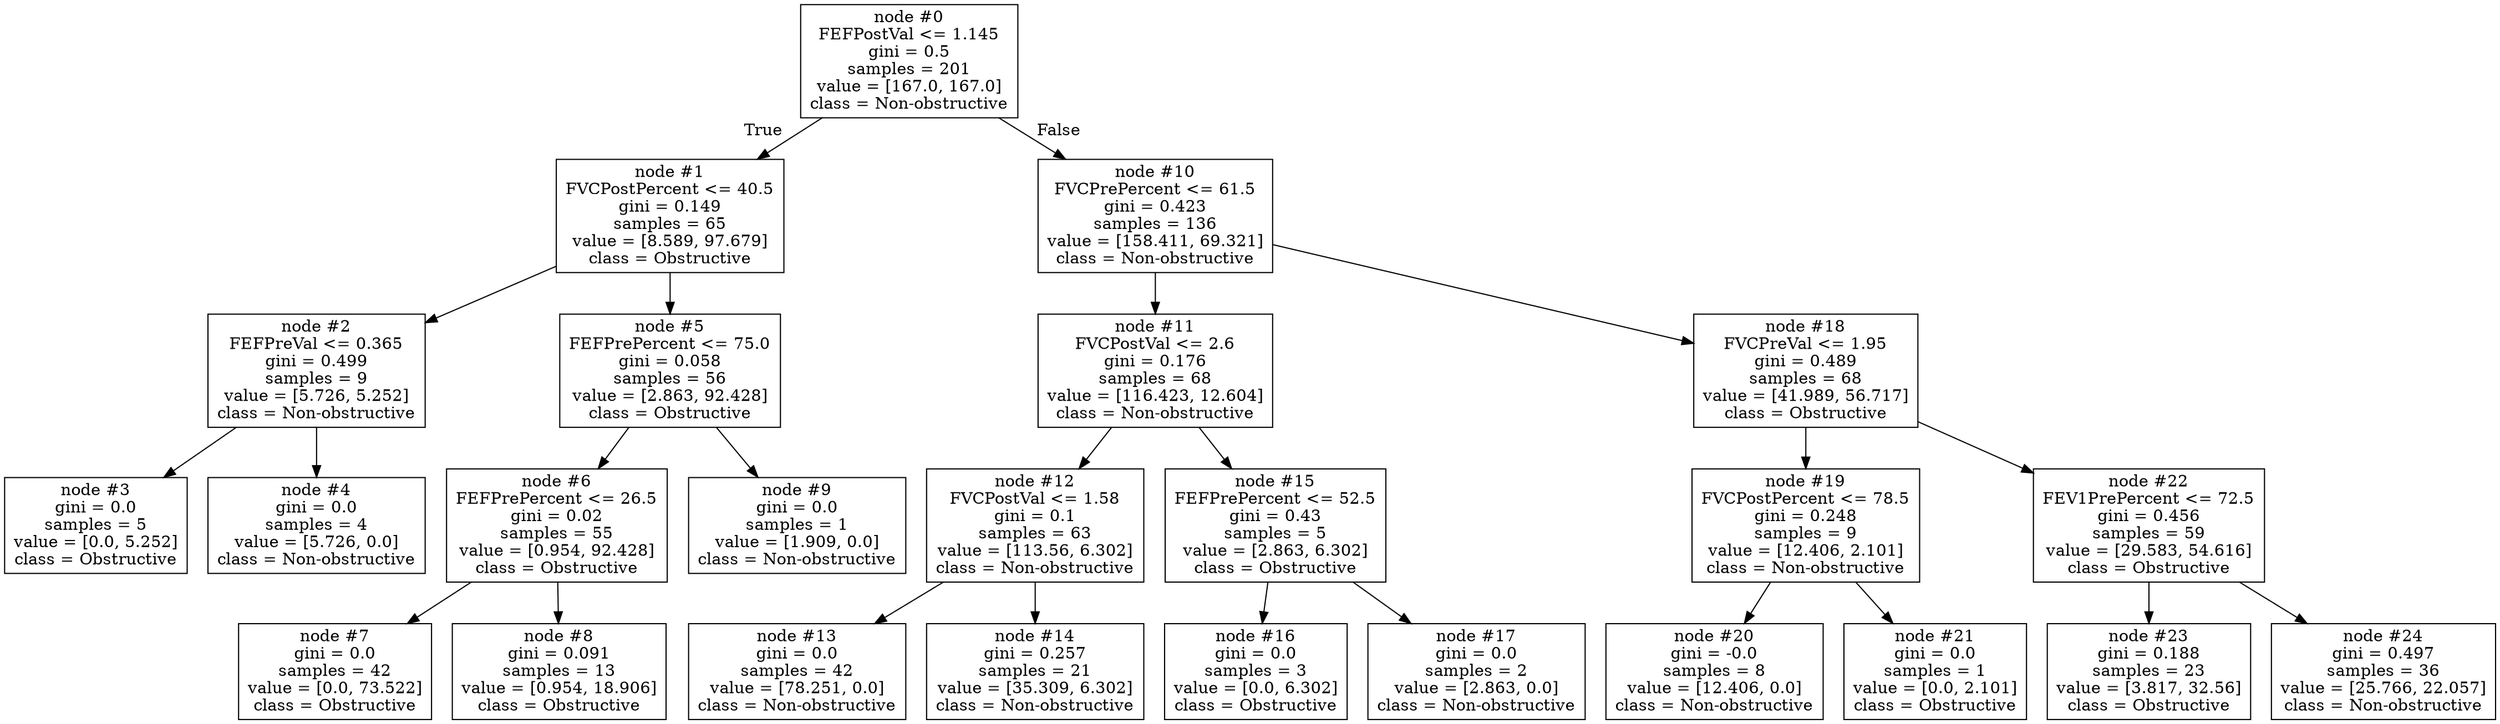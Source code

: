 digraph Tree {
node [shape=box] ;
0 [label="node #0\nFEFPostVal <= 1.145\ngini = 0.5\nsamples = 201\nvalue = [167.0, 167.0]\nclass = Non-obstructive"] ;
1 [label="node #1\nFVCPostPercent <= 40.5\ngini = 0.149\nsamples = 65\nvalue = [8.589, 97.679]\nclass = Obstructive"] ;
0 -> 1 [labeldistance=2.5, labelangle=45, headlabel="True"] ;
2 [label="node #2\nFEFPreVal <= 0.365\ngini = 0.499\nsamples = 9\nvalue = [5.726, 5.252]\nclass = Non-obstructive"] ;
1 -> 2 ;
3 [label="node #3\ngini = 0.0\nsamples = 5\nvalue = [0.0, 5.252]\nclass = Obstructive"] ;
2 -> 3 ;
4 [label="node #4\ngini = 0.0\nsamples = 4\nvalue = [5.726, 0.0]\nclass = Non-obstructive"] ;
2 -> 4 ;
5 [label="node #5\nFEFPrePercent <= 75.0\ngini = 0.058\nsamples = 56\nvalue = [2.863, 92.428]\nclass = Obstructive"] ;
1 -> 5 ;
6 [label="node #6\nFEFPrePercent <= 26.5\ngini = 0.02\nsamples = 55\nvalue = [0.954, 92.428]\nclass = Obstructive"] ;
5 -> 6 ;
7 [label="node #7\ngini = 0.0\nsamples = 42\nvalue = [0.0, 73.522]\nclass = Obstructive"] ;
6 -> 7 ;
8 [label="node #8\ngini = 0.091\nsamples = 13\nvalue = [0.954, 18.906]\nclass = Obstructive"] ;
6 -> 8 ;
9 [label="node #9\ngini = 0.0\nsamples = 1\nvalue = [1.909, 0.0]\nclass = Non-obstructive"] ;
5 -> 9 ;
10 [label="node #10\nFVCPrePercent <= 61.5\ngini = 0.423\nsamples = 136\nvalue = [158.411, 69.321]\nclass = Non-obstructive"] ;
0 -> 10 [labeldistance=2.5, labelangle=-45, headlabel="False"] ;
11 [label="node #11\nFVCPostVal <= 2.6\ngini = 0.176\nsamples = 68\nvalue = [116.423, 12.604]\nclass = Non-obstructive"] ;
10 -> 11 ;
12 [label="node #12\nFVCPostVal <= 1.58\ngini = 0.1\nsamples = 63\nvalue = [113.56, 6.302]\nclass = Non-obstructive"] ;
11 -> 12 ;
13 [label="node #13\ngini = 0.0\nsamples = 42\nvalue = [78.251, 0.0]\nclass = Non-obstructive"] ;
12 -> 13 ;
14 [label="node #14\ngini = 0.257\nsamples = 21\nvalue = [35.309, 6.302]\nclass = Non-obstructive"] ;
12 -> 14 ;
15 [label="node #15\nFEFPrePercent <= 52.5\ngini = 0.43\nsamples = 5\nvalue = [2.863, 6.302]\nclass = Obstructive"] ;
11 -> 15 ;
16 [label="node #16\ngini = 0.0\nsamples = 3\nvalue = [0.0, 6.302]\nclass = Obstructive"] ;
15 -> 16 ;
17 [label="node #17\ngini = 0.0\nsamples = 2\nvalue = [2.863, 0.0]\nclass = Non-obstructive"] ;
15 -> 17 ;
18 [label="node #18\nFVCPreVal <= 1.95\ngini = 0.489\nsamples = 68\nvalue = [41.989, 56.717]\nclass = Obstructive"] ;
10 -> 18 ;
19 [label="node #19\nFVCPostPercent <= 78.5\ngini = 0.248\nsamples = 9\nvalue = [12.406, 2.101]\nclass = Non-obstructive"] ;
18 -> 19 ;
20 [label="node #20\ngini = -0.0\nsamples = 8\nvalue = [12.406, 0.0]\nclass = Non-obstructive"] ;
19 -> 20 ;
21 [label="node #21\ngini = 0.0\nsamples = 1\nvalue = [0.0, 2.101]\nclass = Obstructive"] ;
19 -> 21 ;
22 [label="node #22\nFEV1PrePercent <= 72.5\ngini = 0.456\nsamples = 59\nvalue = [29.583, 54.616]\nclass = Obstructive"] ;
18 -> 22 ;
23 [label="node #23\ngini = 0.188\nsamples = 23\nvalue = [3.817, 32.56]\nclass = Obstructive"] ;
22 -> 23 ;
24 [label="node #24\ngini = 0.497\nsamples = 36\nvalue = [25.766, 22.057]\nclass = Non-obstructive"] ;
22 -> 24 ;
}